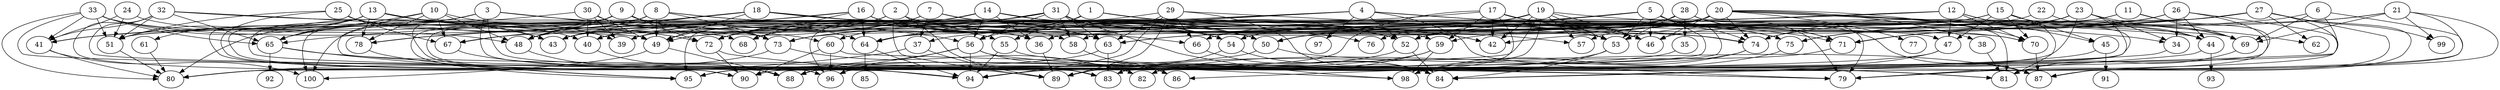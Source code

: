 // DAG automatically generated by daggen at Fri Aug  4 16:35:14 2017
// ./daggen --dot -n 100 --fat 0.8 --regular 0.8 --density 0.2 --jump 2 
digraph G {
  1 [size="28991", alpha="0.05"]
  1 -> 34 [size ="75"]
  1 -> 42 [size ="75"]
  1 -> 55 [size ="75"]
  1 -> 68 [size ="75"]
  1 -> 73 [size ="75"]
  2 [size="1057481", alpha="0.15"]
  2 -> 39 [size ="839"]
  2 -> 49 [size ="839"]
  2 -> 52 [size ="839"]
  2 -> 67 [size ="839"]
  2 -> 70 [size ="839"]
  2 -> 75 [size ="839"]
  2 -> 83 [size ="839"]
  2 -> 89 [size ="839"]
  3 [size="27887", alpha="0.10"]
  3 -> 41 [size ="34"]
  3 -> 56 [size ="34"]
  3 -> 65 [size ="34"]
  3 -> 68 [size ="34"]
  3 -> 82 [size ="34"]
  3 -> 83 [size ="34"]
  4 [size="52522", alpha="0.09"]
  4 -> 37 [size ="839"]
  4 -> 52 [size ="839"]
  4 -> 71 [size ="839"]
  4 -> 73 [size ="839"]
  4 -> 74 [size ="839"]
  4 -> 78 [size ="839"]
  4 -> 79 [size ="839"]
  4 -> 97 [size ="839"]
  5 [size="14438", alpha="0.16"]
  5 -> 46 [size ="679"]
  5 -> 50 [size ="679"]
  5 -> 52 [size ="679"]
  5 -> 53 [size ="679"]
  5 -> 64 [size ="679"]
  5 -> 71 [size ="679"]
  5 -> 74 [size ="679"]
  5 -> 79 [size ="679"]
  5 -> 88 [size ="679"]
  5 -> 90 [size ="679"]
  6 [size="9230", alpha="0.06"]
  6 -> 50 [size ="302"]
  6 -> 69 [size ="302"]
  6 -> 79 [size ="302"]
  6 -> 90 [size ="302"]
  7 [size="231928", alpha="0.05"]
  7 -> 37 [size ="302"]
  7 -> 40 [size ="302"]
  7 -> 50 [size ="302"]
  7 -> 70 [size ="302"]
  7 -> 72 [size ="302"]
  7 -> 76 [size ="302"]
  7 -> 95 [size ="302"]
  8 [size="273745", alpha="0.18"]
  8 -> 48 [size ="302"]
  8 -> 49 [size ="302"]
  8 -> 50 [size ="302"]
  8 -> 73 [size ="302"]
  8 -> 74 [size ="302"]
  8 -> 90 [size ="302"]
  8 -> 95 [size ="302"]
  8 -> 100 [size ="302"]
  9 [size="231928", alpha="0.17"]
  9 -> 48 [size ="302"]
  9 -> 54 [size ="302"]
  9 -> 63 [size ="302"]
  9 -> 64 [size ="302"]
  9 -> 65 [size ="302"]
  9 -> 72 [size ="302"]
  9 -> 90 [size ="302"]
  9 -> 100 [size ="302"]
  10 [size="8972", alpha="0.07"]
  10 -> 48 [size ="210"]
  10 -> 65 [size ="210"]
  10 -> 67 [size ="210"]
  10 -> 72 [size ="210"]
  10 -> 78 [size ="210"]
  10 -> 87 [size ="210"]
  11 [size="231928", alpha="0.03"]
  11 -> 46 [size ="302"]
  11 -> 58 [size ="302"]
  11 -> 69 [size ="302"]
  11 -> 87 [size ="302"]
  12 [size="549756", alpha="0.14"]
  12 -> 45 [size ="537"]
  12 -> 47 [size ="537"]
  12 -> 51 [size ="537"]
  12 -> 52 [size ="537"]
  12 -> 70 [size ="537"]
  12 -> 81 [size ="537"]
  13 [size="14834", alpha="0.14"]
  13 -> 36 [size ="679"]
  13 -> 39 [size ="679"]
  13 -> 43 [size ="679"]
  13 -> 51 [size ="679"]
  13 -> 61 [size ="679"]
  13 -> 66 [size ="679"]
  13 -> 72 [size ="679"]
  13 -> 78 [size ="679"]
  13 -> 88 [size ="679"]
  13 -> 94 [size ="679"]
  13 -> 96 [size ="679"]
  14 [size="368293", alpha="0.07"]
  14 -> 36 [size ="411"]
  14 -> 42 [size ="411"]
  14 -> 43 [size ="411"]
  14 -> 53 [size ="411"]
  14 -> 54 [size ="411"]
  14 -> 56 [size ="411"]
  14 -> 72 [size ="411"]
  14 -> 96 [size ="411"]
  15 [size="6135", alpha="0.05"]
  15 -> 36 [size ="134"]
  15 -> 43 [size ="134"]
  15 -> 45 [size ="134"]
  15 -> 47 [size ="134"]
  15 -> 66 [size ="134"]
  15 -> 69 [size ="134"]
  15 -> 70 [size ="134"]
  15 -> 83 [size ="134"]
  16 [size="134218", alpha="0.16"]
  16 -> 40 [size ="210"]
  16 -> 48 [size ="210"]
  16 -> 50 [size ="210"]
  16 -> 54 [size ="210"]
  16 -> 59 [size ="210"]
  16 -> 64 [size ="210"]
  16 -> 68 [size ="210"]
  16 -> 75 [size ="210"]
  16 -> 78 [size ="210"]
  17 [size="134218", alpha="0.13"]
  17 -> 42 [size ="210"]
  17 -> 46 [size ="210"]
  17 -> 49 [size ="210"]
  17 -> 59 [size ="210"]
  17 -> 69 [size ="210"]
  17 -> 83 [size ="210"]
  17 -> 95 [size ="210"]
  18 [size="8398", alpha="0.10"]
  18 -> 43 [size ="302"]
  18 -> 46 [size ="302"]
  18 -> 49 [size ="302"]
  18 -> 52 [size ="302"]
  18 -> 55 [size ="302"]
  18 -> 63 [size ="302"]
  18 -> 65 [size ="302"]
  18 -> 67 [size ="302"]
  19 [size="427049", alpha="0.14"]
  19 -> 42 [size ="537"]
  19 -> 44 [size ="537"]
  19 -> 46 [size ="537"]
  19 -> 50 [size ="537"]
  19 -> 53 [size ="537"]
  19 -> 57 [size ="537"]
  19 -> 72 [size ="537"]
  19 -> 76 [size ="537"]
  19 -> 80 [size ="537"]
  19 -> 95 [size ="537"]
  20 [size="8590", alpha="0.16"]
  20 -> 38 [size ="34"]
  20 -> 39 [size ="34"]
  20 -> 44 [size ="34"]
  20 -> 46 [size ="34"]
  20 -> 49 [size ="34"]
  20 -> 56 [size ="34"]
  20 -> 57 [size ="34"]
  20 -> 60 [size ="34"]
  20 -> 64 [size ="34"]
  20 -> 69 [size ="34"]
  20 -> 70 [size ="34"]
  20 -> 73 [size ="34"]
  20 -> 74 [size ="34"]
  20 -> 77 [size ="34"]
  20 -> 81 [size ="34"]
  21 [size="6801", alpha="0.11"]
  21 -> 59 [size ="134"]
  21 -> 69 [size ="134"]
  21 -> 75 [size ="134"]
  21 -> 87 [size ="134"]
  21 -> 96 [size ="134"]
  21 -> 99 [size ="134"]
  22 [size="225400", alpha="0.18"]
  22 -> 44 [size ="411"]
  22 -> 54 [size ="411"]
  23 [size="368293", alpha="0.09"]
  23 -> 34 [size ="411"]
  23 -> 42 [size ="411"]
  23 -> 54 [size ="411"]
  23 -> 62 [size ="411"]
  23 -> 71 [size ="411"]
  23 -> 88 [size ="411"]
  23 -> 96 [size ="411"]
  24 [size="36962", alpha="0.14"]
  24 -> 41 [size ="34"]
  24 -> 51 [size ="34"]
  24 -> 73 [size ="34"]
  25 [size="152288", alpha="0.05"]
  25 -> 40 [size ="679"]
  25 -> 51 [size ="679"]
  25 -> 60 [size ="679"]
  25 -> 67 [size ="679"]
  25 -> 96 [size ="679"]
  26 [size="12838", alpha="0.01"]
  26 -> 34 [size ="210"]
  26 -> 44 [size ="210"]
  26 -> 53 [size ="210"]
  26 -> 74 [size ="210"]
  26 -> 75 [size ="210"]
  26 -> 79 [size ="210"]
  26 -> 82 [size ="210"]
  27 [size="231928", alpha="0.18"]
  27 -> 51 [size ="302"]
  27 -> 62 [size ="302"]
  27 -> 63 [size ="302"]
  27 -> 71 [size ="302"]
  27 -> 74 [size ="302"]
  27 -> 75 [size ="302"]
  27 -> 81 [size ="302"]
  27 -> 84 [size ="302"]
  27 -> 87 [size ="302"]
  27 -> 99 [size ="302"]
  28 [size="782758", alpha="0.15"]
  28 -> 35 [size ="679"]
  28 -> 48 [size ="679"]
  28 -> 52 [size ="679"]
  28 -> 53 [size ="679"]
  28 -> 63 [size ="679"]
  28 -> 71 [size ="679"]
  28 -> 79 [size ="679"]
  28 -> 87 [size ="679"]
  29 [size="368293", alpha="0.07"]
  29 -> 40 [size ="411"]
  29 -> 53 [size ="411"]
  29 -> 63 [size ="411"]
  29 -> 66 [size ="411"]
  29 -> 84 [size ="411"]
  29 -> 89 [size ="411"]
  29 -> 94 [size ="411"]
  30 [size="18962", alpha="0.15"]
  30 -> 39 [size ="839"]
  30 -> 40 [size ="839"]
  30 -> 49 [size ="839"]
  30 -> 73 [size ="839"]
  30 -> 80 [size ="839"]
  31 [size="8304", alpha="0.10"]
  31 -> 41 [size ="839"]
  31 -> 56 [size ="839"]
  31 -> 57 [size ="839"]
  31 -> 58 [size ="839"]
  31 -> 63 [size ="839"]
  31 -> 64 [size ="839"]
  31 -> 68 [size ="839"]
  31 -> 72 [size ="839"]
  31 -> 74 [size ="839"]
  31 -> 75 [size ="839"]
  31 -> 98 [size ="839"]
  32 [size="21644", alpha="0.14"]
  32 -> 41 [size ="839"]
  32 -> 47 [size ="839"]
  32 -> 49 [size ="839"]
  32 -> 51 [size ="839"]
  32 -> 65 [size ="839"]
  32 -> 81 [size ="839"]
  32 -> 90 [size ="839"]
  33 [size="28719", alpha="0.19"]
  33 -> 41 [size ="679"]
  33 -> 43 [size ="679"]
  33 -> 48 [size ="679"]
  33 -> 51 [size ="679"]
  33 -> 58 [size ="679"]
  33 -> 65 [size ="679"]
  33 -> 79 [size ="679"]
  33 -> 80 [size ="679"]
  34 [size="8590", alpha="0.05"]
  34 -> 84 [size ="34"]
  35 [size="11217", alpha="0.18"]
  35 -> 95 [size ="839"]
  36 [size="14349", alpha="0.08"]
  36 -> 89 [size ="302"]
  37 [size="4394", alpha="0.13"]
  37 -> 80 [size ="411"]
  37 -> 89 [size ="411"]
  38 [size="12166", alpha="0.16"]
  38 -> 81 [size ="537"]
  39 [size="23663", alpha="0.19"]
  40 [size="8590", alpha="0.14"]
  40 -> 88 [size ="34"]
  41 [size="1885", alpha="0.13"]
  41 -> 80 [size ="34"]
  41 -> 100 [size ="34"]
  42 [size="18499", alpha="0.08"]
  43 [size="68719", alpha="0.09"]
  44 [size="28991", alpha="0.16"]
  44 -> 79 [size ="75"]
  44 -> 93 [size ="75"]
  45 [size="1028011", alpha="0.08"]
  45 -> 91 [size ="839"]
  45 -> 94 [size ="839"]
  46 [size="49251", alpha="0.08"]
  47 [size="782758", alpha="0.07"]
  47 -> 82 [size ="679"]
  47 -> 86 [size ="679"]
  48 [size="417", alpha="0.15"]
  48 -> 88 [size ="34"]
  49 [size="35601", alpha="0.17"]
  49 -> 88 [size ="839"]
  49 -> 100 [size ="839"]
  50 [size="24047", alpha="0.09"]
  50 -> 80 [size ="537"]
  50 -> 87 [size ="537"]
  51 [size="18919", alpha="0.16"]
  51 -> 80 [size ="411"]
  52 [size="80914", alpha="0.00"]
  52 -> 84 [size ="302"]
  52 -> 88 [size ="302"]
  53 [size="375146", alpha="0.05"]
  53 -> 84 [size ="537"]
  53 -> 90 [size ="537"]
  54 [size="28991", alpha="0.20"]
  54 -> 84 [size ="75"]
  54 -> 89 [size ="75"]
  55 [size="574623", alpha="0.14"]
  55 -> 81 [size ="679"]
  55 -> 94 [size ="679"]
  56 [size="41766", alpha="0.06"]
  56 -> 86 [size ="34"]
  56 -> 88 [size ="34"]
  56 -> 94 [size ="34"]
  56 -> 96 [size ="34"]
  56 -> 98 [size ="34"]
  57 [size="33057", alpha="0.03"]
  58 [size="1142", alpha="0.07"]
  58 -> 86 [size ="75"]
  59 [size="782758", alpha="0.00"]
  59 -> 89 [size ="679"]
  59 -> 94 [size ="679"]
  59 -> 98 [size ="679"]
  60 [size="1011", alpha="0.17"]
  60 -> 79 [size ="34"]
  60 -> 90 [size ="34"]
  60 -> 96 [size ="34"]
  61 [size="7226", alpha="0.06"]
  61 -> 80 [size ="134"]
  62 [size="68719", alpha="0.14"]
  63 [size="8709", alpha="0.14"]
  63 -> 83 [size ="411"]
  63 -> 95 [size ="411"]
  64 [size="746375", alpha="0.10"]
  64 -> 85 [size ="839"]
  64 -> 94 [size ="839"]
  65 [size="4469", alpha="0.02"]
  65 -> 89 [size ="537"]
  65 -> 92 [size ="537"]
  65 -> 95 [size ="537"]
  66 [size="24081", alpha="0.09"]
  66 -> 84 [size ="34"]
  67 [size="24709", alpha="0.05"]
  67 -> 94 [size ="839"]
  68 [size="600030", alpha="0.16"]
  69 [size="134387", alpha="0.01"]
  69 -> 81 [size ="411"]
  70 [size="28991", alpha="0.14"]
  70 -> 87 [size ="75"]
  71 [size="96492", alpha="0.19"]
  71 -> 98 [size ="411"]
  72 [size="10864", alpha="0.07"]
  72 -> 90 [size ="210"]
  72 -> 94 [size ="210"]
  73 [size="965", alpha="0.20"]
  73 -> 80 [size ="75"]
  73 -> 82 [size ="75"]
  74 [size="368293", alpha="0.15"]
  74 -> 83 [size ="411"]
  74 -> 98 [size ="411"]
  75 [size="1346250", alpha="0.13"]
  75 -> 89 [size ="839"]
  76 [size="21717", alpha="0.09"]
  77 [size="1869", alpha="0.20"]
  78 [size="549756", alpha="0.08"]
  78 -> 95 [size ="537"]
  79 [size="368293", alpha="0.02"]
  80 [size="526727", alpha="0.10"]
  81 [size="429", alpha="0.03"]
  82 [size="25793", alpha="0.19"]
  83 [size="28991", alpha="0.18"]
  84 [size="1073742", alpha="0.11"]
  85 [size="6536", alpha="0.03"]
  86 [size="5588", alpha="0.08"]
  87 [size="28991", alpha="0.05"]
  88 [size="782758", alpha="0.08"]
  89 [size="613", alpha="0.01"]
  90 [size="8590", alpha="0.13"]
  91 [size="811505", alpha="0.01"]
  92 [size="68719", alpha="0.05"]
  93 [size="1138894", alpha="0.11"]
  94 [size="28991", alpha="0.07"]
  95 [size="4951", alpha="0.19"]
  96 [size="107783", alpha="0.01"]
  97 [size="134218", alpha="0.02"]
  98 [size="121743", alpha="0.09"]
  99 [size="33213", alpha="0.01"]
  100 [size="2822", alpha="0.13"]
}
